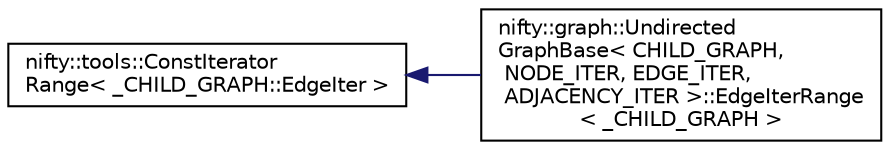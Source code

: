 digraph "Graphical Class Hierarchy"
{
  edge [fontname="Helvetica",fontsize="10",labelfontname="Helvetica",labelfontsize="10"];
  node [fontname="Helvetica",fontsize="10",shape=record];
  rankdir="LR";
  Node1 [label="nifty::tools::ConstIterator\lRange\< _CHILD_GRAPH::EdgeIter \>",height=0.2,width=0.4,color="black", fillcolor="white", style="filled",URL="$classnifty_1_1tools_1_1ConstIteratorRange.html"];
  Node1 -> Node2 [dir="back",color="midnightblue",fontsize="10",style="solid",fontname="Helvetica"];
  Node2 [label="nifty::graph::Undirected\lGraphBase\< CHILD_GRAPH,\l NODE_ITER, EDGE_ITER,\l ADJACENCY_ITER \>::EdgeIterRange\l\< _CHILD_GRAPH \>",height=0.2,width=0.4,color="black", fillcolor="white", style="filled",URL="$structnifty_1_1graph_1_1UndirectedGraphBase_1_1EdgeIterRange.html"];
}
